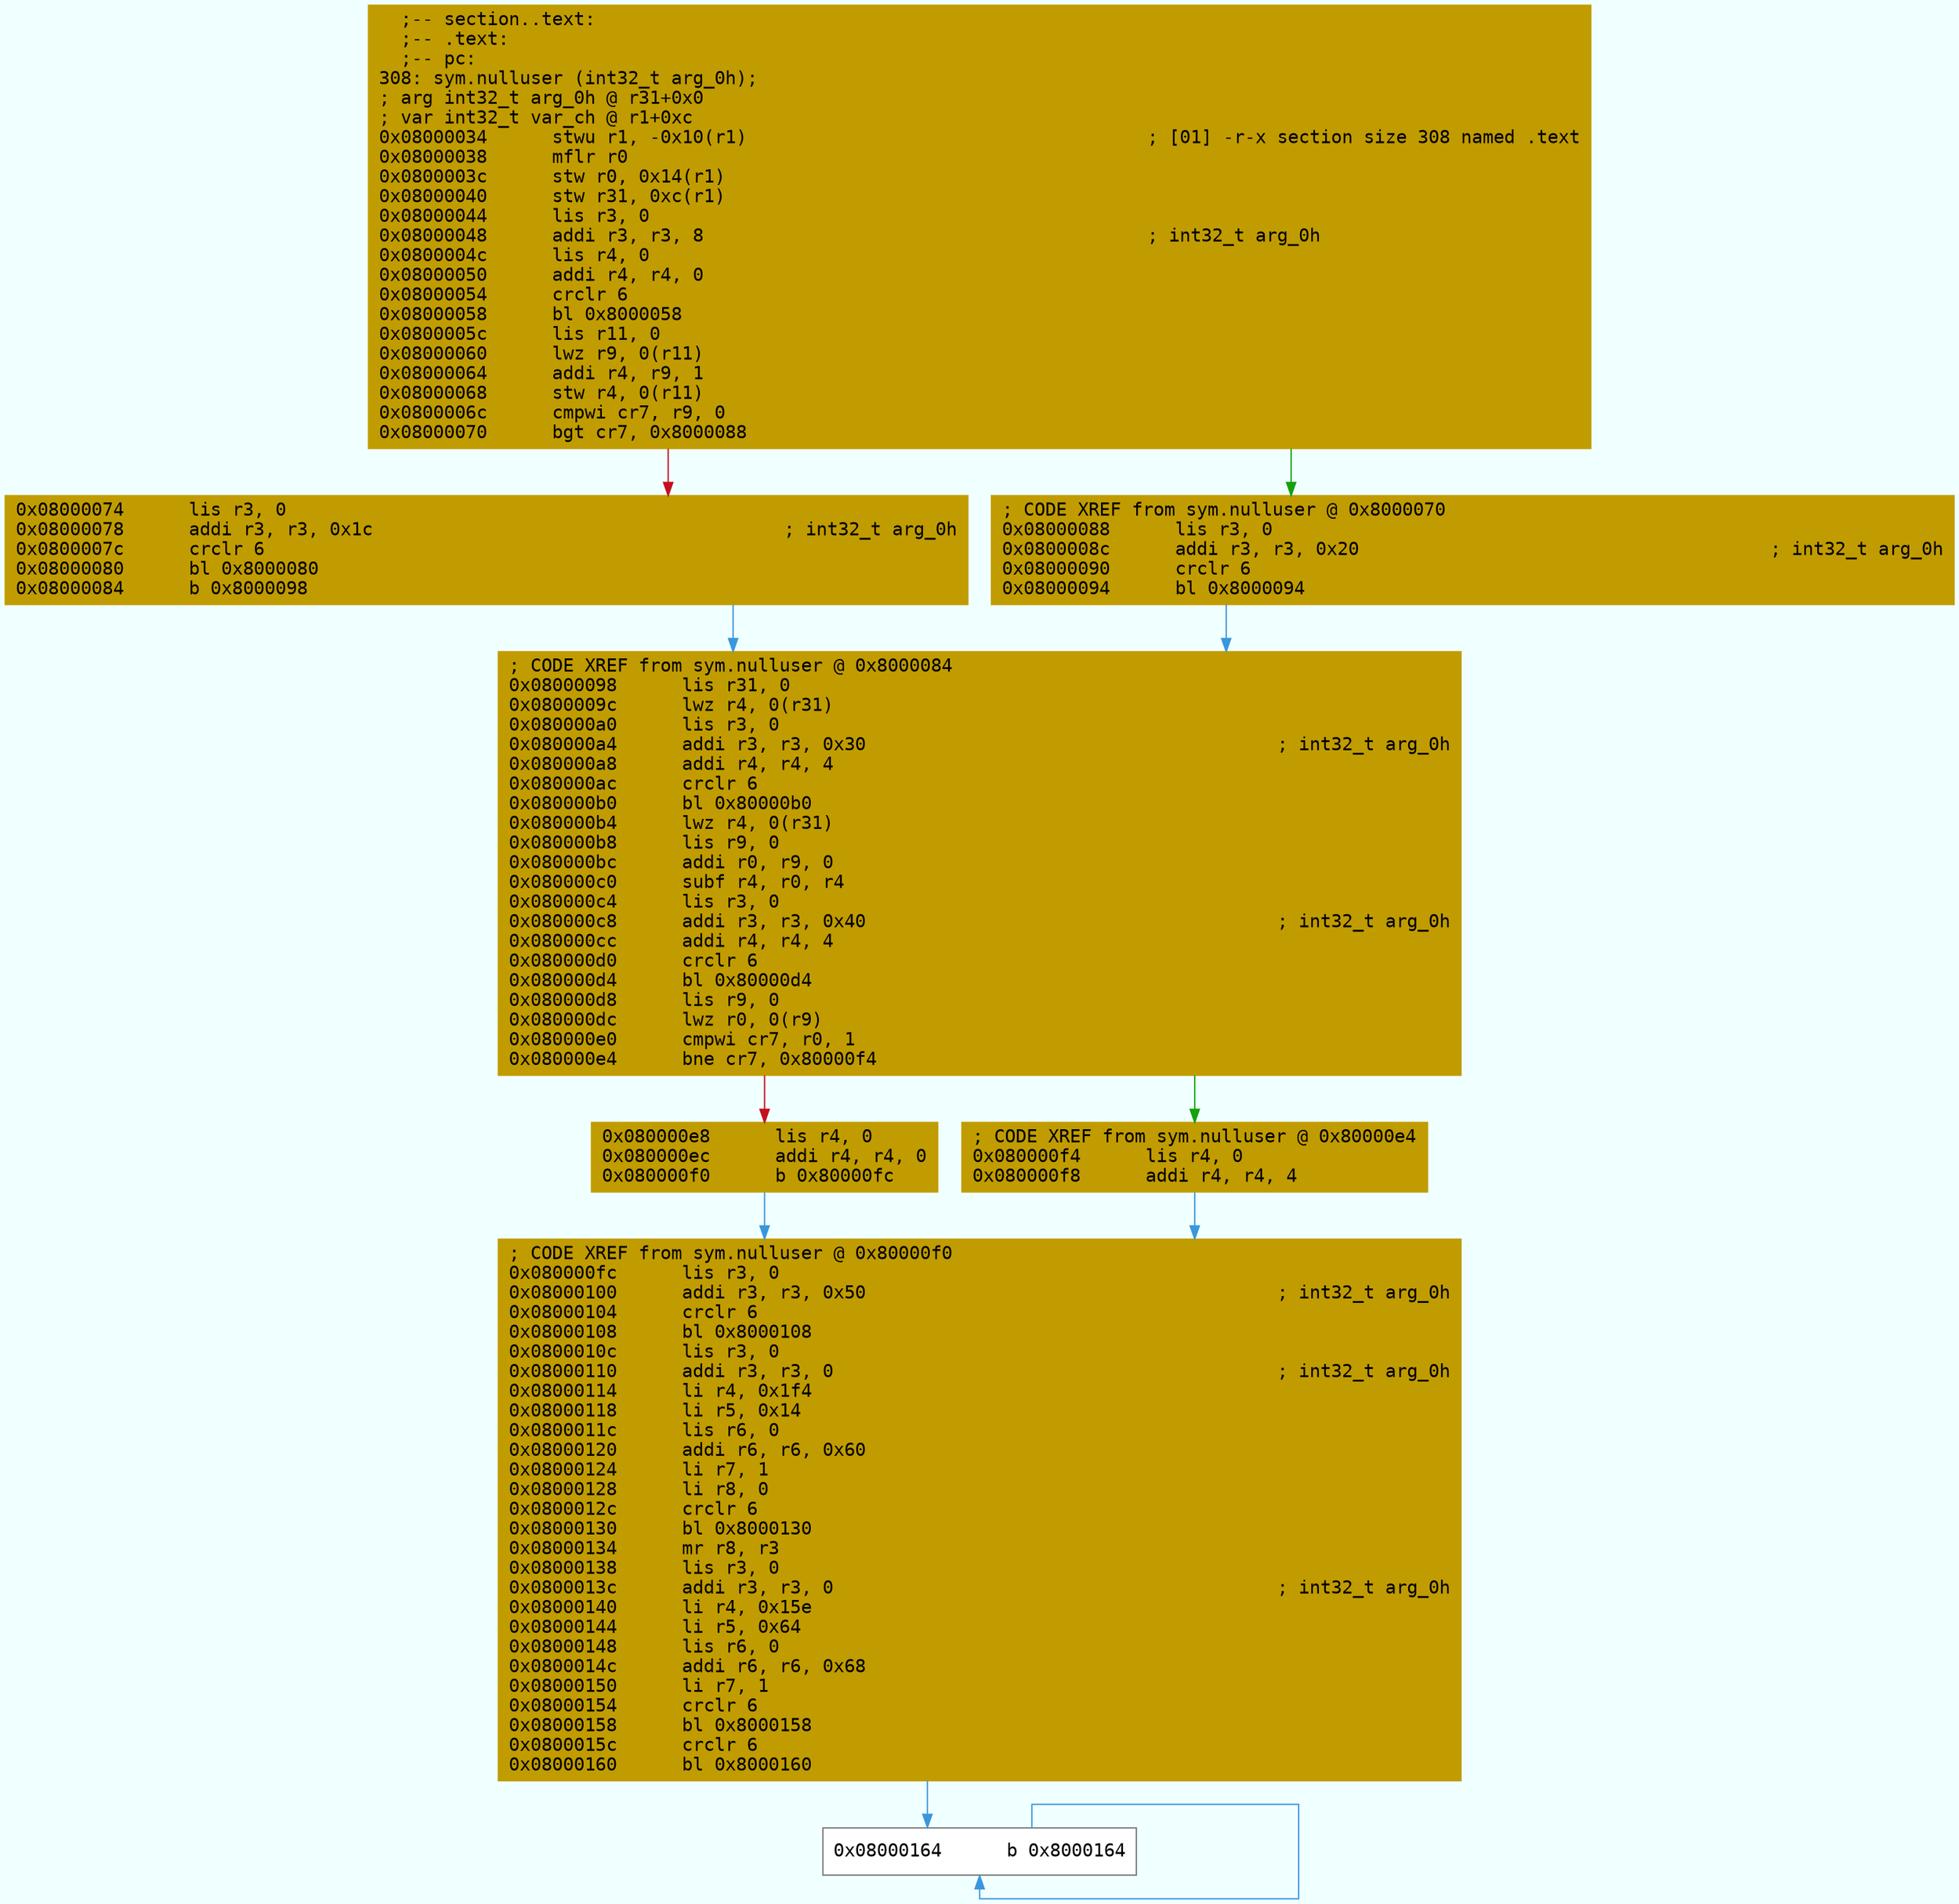 digraph code {
	graph [bgcolor=azure fontsize=8 fontname="Courier" splines="ortho"];
	node [fillcolor=gray style=filled shape=box];
	edge [arrowhead="normal"];
	"0x08000034" [URL="sym.nulluser/0x08000034", fillcolor="#c19c00",color="#c19c00", fontname="Courier",label="  ;-- section..text:\l  ;-- .text:\l  ;-- pc:\l308: sym.nulluser (int32_t arg_0h);\l; arg int32_t arg_0h @ r31+0x0\l; var int32_t var_ch @ r1+0xc\l0x08000034      stwu r1, -0x10(r1)                                     ; [01] -r-x section size 308 named .text\l0x08000038      mflr r0\l0x0800003c      stw r0, 0x14(r1)\l0x08000040      stw r31, 0xc(r1)\l0x08000044      lis r3, 0\l0x08000048      addi r3, r3, 8                                         ; int32_t arg_0h\l0x0800004c      lis r4, 0\l0x08000050      addi r4, r4, 0\l0x08000054      crclr 6\l0x08000058      bl 0x8000058\l0x0800005c      lis r11, 0\l0x08000060      lwz r9, 0(r11)\l0x08000064      addi r4, r9, 1\l0x08000068      stw r4, 0(r11)\l0x0800006c      cmpwi cr7, r9, 0\l0x08000070      bgt cr7, 0x8000088\l"]
	"0x08000074" [URL="sym.nulluser/0x08000074", fillcolor="#c19c00",color="#c19c00", fontname="Courier",label="0x08000074      lis r3, 0\l0x08000078      addi r3, r3, 0x1c                                      ; int32_t arg_0h\l0x0800007c      crclr 6\l0x08000080      bl 0x8000080\l0x08000084      b 0x8000098\l"]
	"0x08000088" [URL="sym.nulluser/0x08000088", fillcolor="#c19c00",color="#c19c00", fontname="Courier",label="; CODE XREF from sym.nulluser @ 0x8000070\l0x08000088      lis r3, 0\l0x0800008c      addi r3, r3, 0x20                                      ; int32_t arg_0h\l0x08000090      crclr 6\l0x08000094      bl 0x8000094\l"]
	"0x08000098" [URL="sym.nulluser/0x08000098", fillcolor="#c19c00",color="#c19c00", fontname="Courier",label="; CODE XREF from sym.nulluser @ 0x8000084\l0x08000098      lis r31, 0\l0x0800009c      lwz r4, 0(r31)\l0x080000a0      lis r3, 0\l0x080000a4      addi r3, r3, 0x30                                      ; int32_t arg_0h\l0x080000a8      addi r4, r4, 4\l0x080000ac      crclr 6\l0x080000b0      bl 0x80000b0\l0x080000b4      lwz r4, 0(r31)\l0x080000b8      lis r9, 0\l0x080000bc      addi r0, r9, 0\l0x080000c0      subf r4, r0, r4\l0x080000c4      lis r3, 0\l0x080000c8      addi r3, r3, 0x40                                      ; int32_t arg_0h\l0x080000cc      addi r4, r4, 4\l0x080000d0      crclr 6\l0x080000d4      bl 0x80000d4\l0x080000d8      lis r9, 0\l0x080000dc      lwz r0, 0(r9)\l0x080000e0      cmpwi cr7, r0, 1\l0x080000e4      bne cr7, 0x80000f4\l"]
	"0x080000e8" [URL="sym.nulluser/0x080000e8", fillcolor="#c19c00",color="#c19c00", fontname="Courier",label="0x080000e8      lis r4, 0\l0x080000ec      addi r4, r4, 0\l0x080000f0      b 0x80000fc\l"]
	"0x080000f4" [URL="sym.nulluser/0x080000f4", fillcolor="#c19c00",color="#c19c00", fontname="Courier",label="; CODE XREF from sym.nulluser @ 0x80000e4\l0x080000f4      lis r4, 0\l0x080000f8      addi r4, r4, 4\l"]
	"0x080000fc" [URL="sym.nulluser/0x080000fc", fillcolor="#c19c00",color="#c19c00", fontname="Courier",label="; CODE XREF from sym.nulluser @ 0x80000f0\l0x080000fc      lis r3, 0\l0x08000100      addi r3, r3, 0x50                                      ; int32_t arg_0h\l0x08000104      crclr 6\l0x08000108      bl 0x8000108\l0x0800010c      lis r3, 0\l0x08000110      addi r3, r3, 0                                         ; int32_t arg_0h\l0x08000114      li r4, 0x1f4\l0x08000118      li r5, 0x14\l0x0800011c      lis r6, 0\l0x08000120      addi r6, r6, 0x60\l0x08000124      li r7, 1\l0x08000128      li r8, 0\l0x0800012c      crclr 6\l0x08000130      bl 0x8000130\l0x08000134      mr r8, r3\l0x08000138      lis r3, 0\l0x0800013c      addi r3, r3, 0                                         ; int32_t arg_0h\l0x08000140      li r4, 0x15e\l0x08000144      li r5, 0x64\l0x08000148      lis r6, 0\l0x0800014c      addi r6, r6, 0x68\l0x08000150      li r7, 1\l0x08000154      crclr 6\l0x08000158      bl 0x8000158\l0x0800015c      crclr 6\l0x08000160      bl 0x8000160\l"]
	"0x08000164" [URL="sym.nulluser/0x08000164", fillcolor="white",color="#767676", fontname="Courier",label="0x08000164      b 0x8000164\l"]
        "0x08000034" -> "0x08000088" [color="#13a10e"];
        "0x08000034" -> "0x08000074" [color="#c50f1f"];
        "0x08000074" -> "0x08000098" [color="#3a96dd"];
        "0x08000088" -> "0x08000098" [color="#3a96dd"];
        "0x08000098" -> "0x080000f4" [color="#13a10e"];
        "0x08000098" -> "0x080000e8" [color="#c50f1f"];
        "0x080000e8" -> "0x080000fc" [color="#3a96dd"];
        "0x080000f4" -> "0x080000fc" [color="#3a96dd"];
        "0x080000fc" -> "0x08000164" [color="#3a96dd"];
        "0x08000164" -> "0x08000164" [color="#3a96dd"];
}
